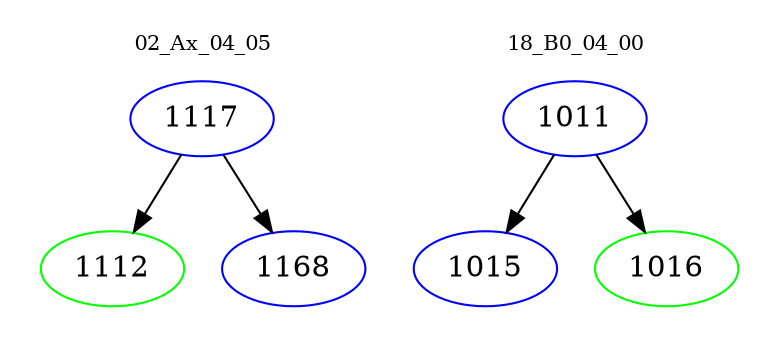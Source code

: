 digraph{
subgraph cluster_0 {
color = white
label = "02_Ax_04_05";
fontsize=10;
T0_1117 [label="1117", color="blue"]
T0_1117 -> T0_1112 [color="black"]
T0_1112 [label="1112", color="green"]
T0_1117 -> T0_1168 [color="black"]
T0_1168 [label="1168", color="blue"]
}
subgraph cluster_1 {
color = white
label = "18_B0_04_00";
fontsize=10;
T1_1011 [label="1011", color="blue"]
T1_1011 -> T1_1015 [color="black"]
T1_1015 [label="1015", color="blue"]
T1_1011 -> T1_1016 [color="black"]
T1_1016 [label="1016", color="green"]
}
}
